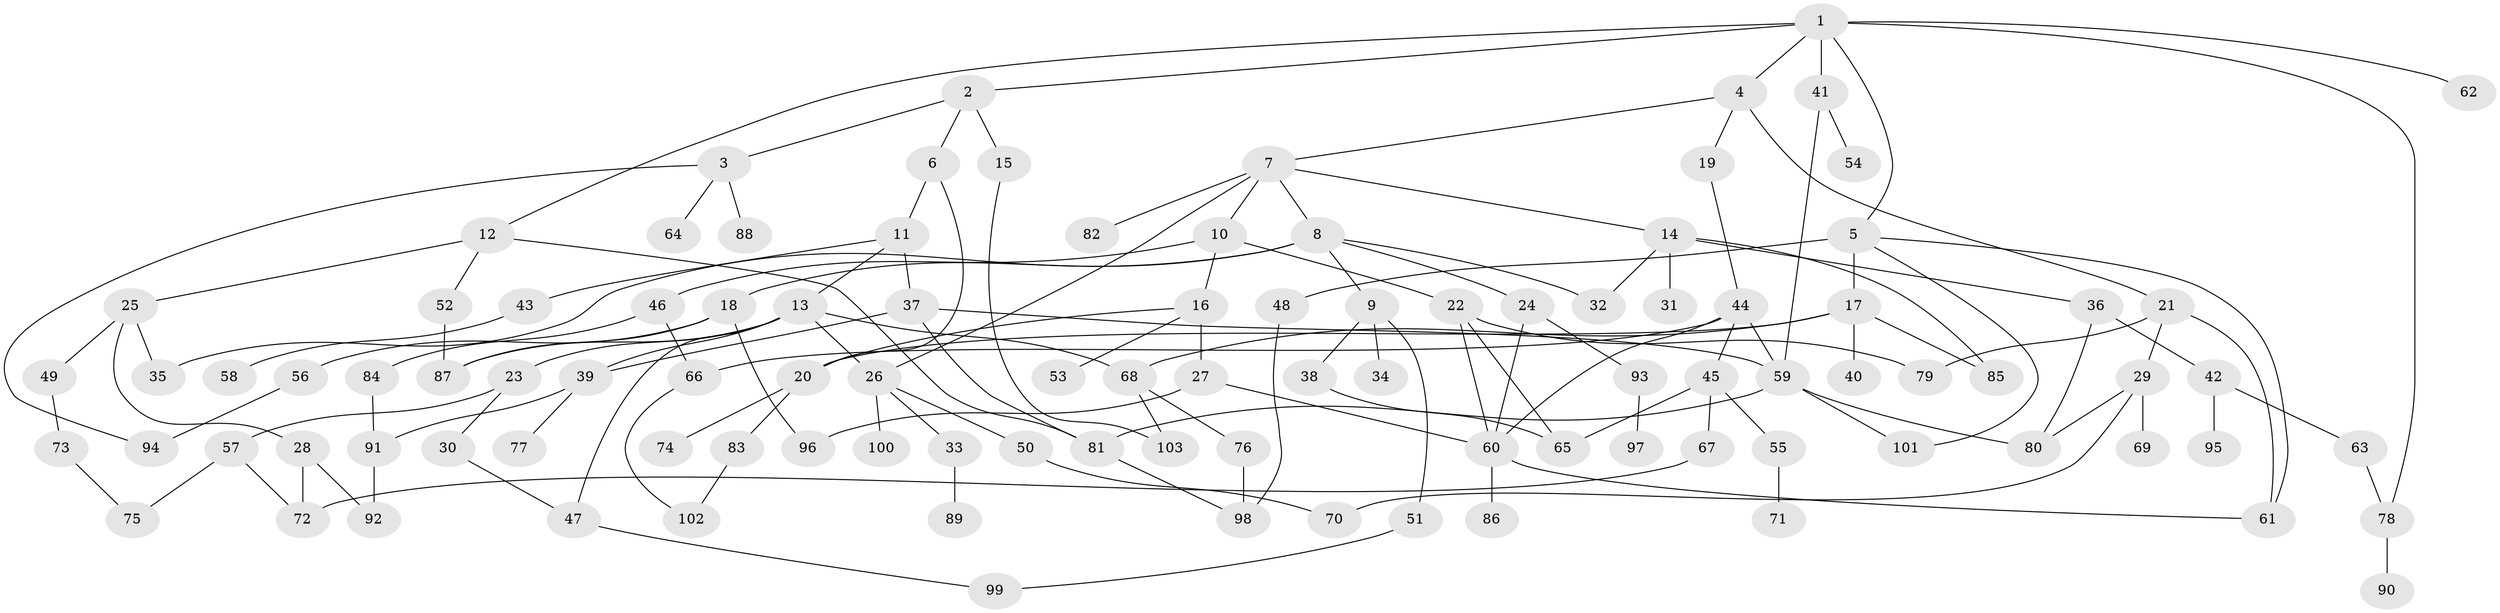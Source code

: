 // coarse degree distribution, {10: 0.014925373134328358, 4: 0.13432835820895522, 3: 0.208955223880597, 6: 0.05970149253731343, 5: 0.11940298507462686, 8: 0.014925373134328358, 7: 0.014925373134328358, 2: 0.23880597014925373, 1: 0.19402985074626866}
// Generated by graph-tools (version 1.1) at 2025/51/02/27/25 19:51:39]
// undirected, 103 vertices, 143 edges
graph export_dot {
graph [start="1"]
  node [color=gray90,style=filled];
  1;
  2;
  3;
  4;
  5;
  6;
  7;
  8;
  9;
  10;
  11;
  12;
  13;
  14;
  15;
  16;
  17;
  18;
  19;
  20;
  21;
  22;
  23;
  24;
  25;
  26;
  27;
  28;
  29;
  30;
  31;
  32;
  33;
  34;
  35;
  36;
  37;
  38;
  39;
  40;
  41;
  42;
  43;
  44;
  45;
  46;
  47;
  48;
  49;
  50;
  51;
  52;
  53;
  54;
  55;
  56;
  57;
  58;
  59;
  60;
  61;
  62;
  63;
  64;
  65;
  66;
  67;
  68;
  69;
  70;
  71;
  72;
  73;
  74;
  75;
  76;
  77;
  78;
  79;
  80;
  81;
  82;
  83;
  84;
  85;
  86;
  87;
  88;
  89;
  90;
  91;
  92;
  93;
  94;
  95;
  96;
  97;
  98;
  99;
  100;
  101;
  102;
  103;
  1 -- 2;
  1 -- 4;
  1 -- 5;
  1 -- 12;
  1 -- 41;
  1 -- 62;
  1 -- 78;
  2 -- 3;
  2 -- 6;
  2 -- 15;
  3 -- 64;
  3 -- 88;
  3 -- 94;
  4 -- 7;
  4 -- 19;
  4 -- 21;
  5 -- 17;
  5 -- 48;
  5 -- 61;
  5 -- 101;
  6 -- 11;
  6 -- 20;
  7 -- 8;
  7 -- 10;
  7 -- 14;
  7 -- 82;
  7 -- 26;
  8 -- 9;
  8 -- 18;
  8 -- 24;
  8 -- 32;
  8 -- 35;
  9 -- 34;
  9 -- 38;
  9 -- 51;
  10 -- 16;
  10 -- 22;
  10 -- 46;
  11 -- 13;
  11 -- 37;
  11 -- 43;
  12 -- 25;
  12 -- 52;
  12 -- 81;
  13 -- 23;
  13 -- 26;
  13 -- 39;
  13 -- 68;
  13 -- 47;
  13 -- 87;
  14 -- 31;
  14 -- 32;
  14 -- 36;
  14 -- 85;
  15 -- 103;
  16 -- 27;
  16 -- 53;
  16 -- 20;
  17 -- 40;
  17 -- 85;
  17 -- 68;
  17 -- 20;
  18 -- 56;
  18 -- 87;
  18 -- 96;
  19 -- 44;
  20 -- 74;
  20 -- 83;
  21 -- 29;
  21 -- 79;
  21 -- 61;
  22 -- 79;
  22 -- 65;
  22 -- 60;
  23 -- 30;
  23 -- 57;
  24 -- 93;
  24 -- 60;
  25 -- 28;
  25 -- 35;
  25 -- 49;
  26 -- 33;
  26 -- 50;
  26 -- 100;
  27 -- 96;
  27 -- 60;
  28 -- 92;
  28 -- 72;
  29 -- 69;
  29 -- 80;
  29 -- 70;
  30 -- 47;
  33 -- 89;
  36 -- 42;
  36 -- 80;
  37 -- 59;
  37 -- 39;
  37 -- 81;
  38 -- 65;
  39 -- 77;
  39 -- 91;
  41 -- 54;
  41 -- 59;
  42 -- 63;
  42 -- 95;
  43 -- 58;
  44 -- 45;
  44 -- 60;
  44 -- 66;
  44 -- 59;
  45 -- 55;
  45 -- 65;
  45 -- 67;
  46 -- 84;
  46 -- 66;
  47 -- 99;
  48 -- 98;
  49 -- 73;
  50 -- 70;
  51 -- 99;
  52 -- 87;
  55 -- 71;
  56 -- 94;
  57 -- 72;
  57 -- 75;
  59 -- 80;
  59 -- 81;
  59 -- 101;
  60 -- 86;
  60 -- 61;
  63 -- 78;
  66 -- 102;
  67 -- 72;
  68 -- 76;
  68 -- 103;
  73 -- 75;
  76 -- 98;
  78 -- 90;
  81 -- 98;
  83 -- 102;
  84 -- 91;
  91 -- 92;
  93 -- 97;
}

